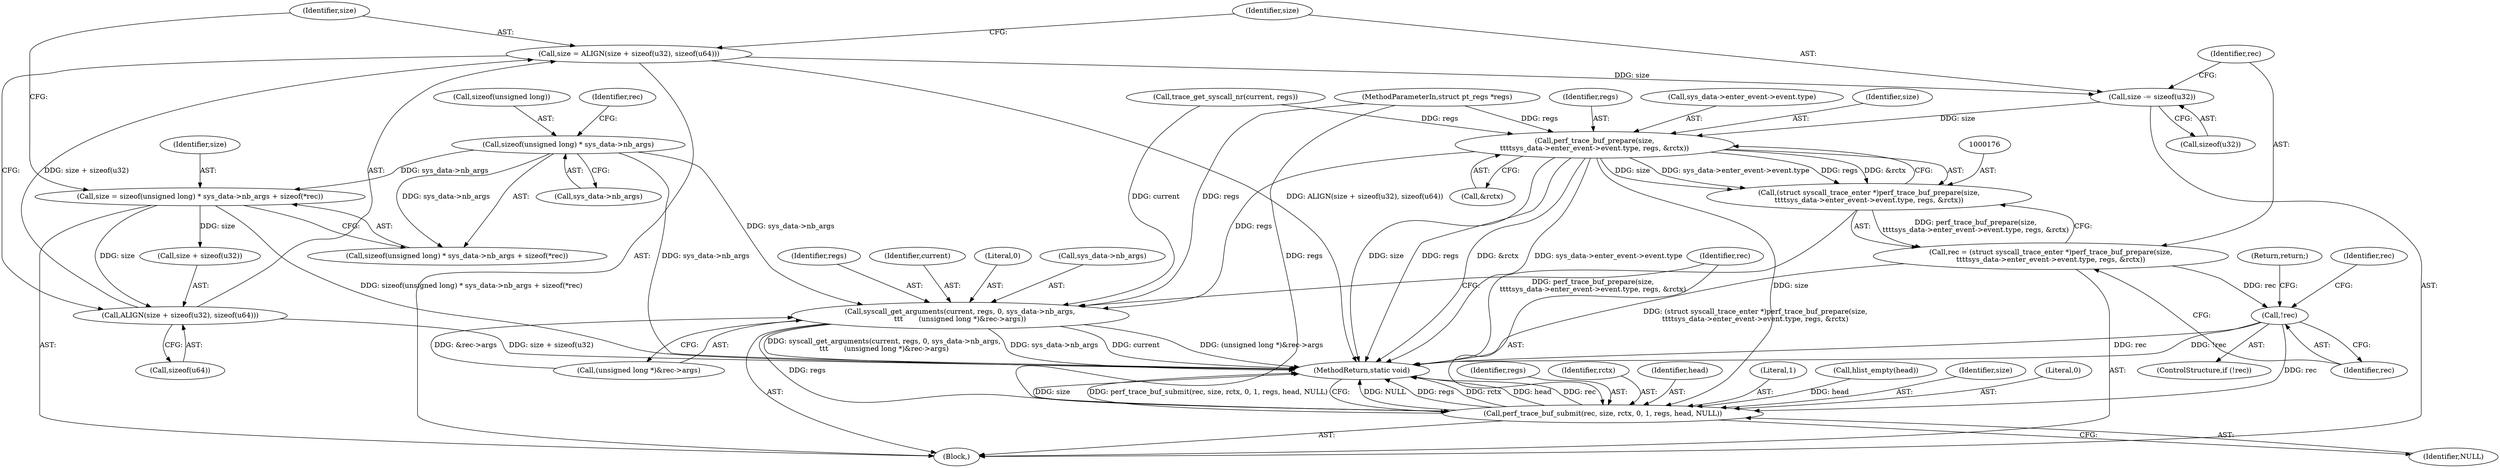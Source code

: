 digraph "0_linux_086ba77a6db00ed858ff07451bedee197df868c9_1@API" {
"1000169" [label="(Call,size -= sizeof(u32))"];
"1000160" [label="(Call,size = ALIGN(size + sizeof(u32), sizeof(u64)))"];
"1000162" [label="(Call,ALIGN(size + sizeof(u32), sizeof(u64)))"];
"1000148" [label="(Call,size = sizeof(unsigned long) * sys_data->nb_args + sizeof(*rec))"];
"1000151" [label="(Call,sizeof(unsigned long) * sys_data->nb_args)"];
"1000177" [label="(Call,perf_trace_buf_prepare(size,\n\t\t\t\tsys_data->enter_event->event.type, regs, &rctx))"];
"1000175" [label="(Call,(struct syscall_trace_enter *)perf_trace_buf_prepare(size,\n\t\t\t\tsys_data->enter_event->event.type, regs, &rctx))"];
"1000173" [label="(Call,rec = (struct syscall_trace_enter *)perf_trace_buf_prepare(size,\n\t\t\t\tsys_data->enter_event->event.type, regs, &rctx))"];
"1000190" [label="(Call,!rec)"];
"1000211" [label="(Call,perf_trace_buf_submit(rec, size, rctx, 0, 1, regs, head, NULL))"];
"1000198" [label="(Call,syscall_get_arguments(current, regs, 0, sys_data->nb_args,\n\t\t\t       (unsigned long *)&rec->args))"];
"1000217" [label="(Identifier,regs)"];
"1000198" [label="(Call,syscall_get_arguments(current, regs, 0, sys_data->nb_args,\n\t\t\t       (unsigned long *)&rec->args))"];
"1000170" [label="(Identifier,size)"];
"1000174" [label="(Identifier,rec)"];
"1000169" [label="(Call,size -= sizeof(u32))"];
"1000149" [label="(Identifier,size)"];
"1000159" [label="(Identifier,rec)"];
"1000214" [label="(Identifier,rctx)"];
"1000220" [label="(MethodReturn,static void)"];
"1000186" [label="(Identifier,regs)"];
"1000162" [label="(Call,ALIGN(size + sizeof(u32), sizeof(u64)))"];
"1000103" [label="(MethodParameterIn,struct pt_regs *regs)"];
"1000218" [label="(Identifier,head)"];
"1000205" [label="(Call,(unsigned long *)&rec->args)"];
"1000195" [label="(Identifier,rec)"];
"1000212" [label="(Identifier,rec)"];
"1000200" [label="(Identifier,regs)"];
"1000161" [label="(Identifier,size)"];
"1000167" [label="(Call,sizeof(u64))"];
"1000199" [label="(Identifier,current)"];
"1000179" [label="(Call,sys_data->enter_event->event.type)"];
"1000114" [label="(Call,trace_get_syscall_nr(current, regs))"];
"1000150" [label="(Call,sizeof(unsigned long) * sys_data->nb_args + sizeof(*rec))"];
"1000175" [label="(Call,(struct syscall_trace_enter *)perf_trace_buf_prepare(size,\n\t\t\t\tsys_data->enter_event->event.type, regs, &rctx))"];
"1000191" [label="(Identifier,rec)"];
"1000154" [label="(Call,sys_data->nb_args)"];
"1000160" [label="(Call,size = ALIGN(size + sizeof(u32), sizeof(u64)))"];
"1000219" [label="(Identifier,NULL)"];
"1000163" [label="(Call,size + sizeof(u32))"];
"1000216" [label="(Literal,1)"];
"1000145" [label="(Call,hlist_empty(head))"];
"1000211" [label="(Call,perf_trace_buf_submit(rec, size, rctx, 0, 1, regs, head, NULL))"];
"1000189" [label="(ControlStructure,if (!rec))"];
"1000152" [label="(Call,sizeof(unsigned long))"];
"1000213" [label="(Identifier,size)"];
"1000105" [label="(Block,)"];
"1000148" [label="(Call,size = sizeof(unsigned long) * sys_data->nb_args + sizeof(*rec))"];
"1000171" [label="(Call,sizeof(u32))"];
"1000187" [label="(Call,&rctx)"];
"1000178" [label="(Identifier,size)"];
"1000151" [label="(Call,sizeof(unsigned long) * sys_data->nb_args)"];
"1000192" [label="(Return,return;)"];
"1000215" [label="(Literal,0)"];
"1000173" [label="(Call,rec = (struct syscall_trace_enter *)perf_trace_buf_prepare(size,\n\t\t\t\tsys_data->enter_event->event.type, regs, &rctx))"];
"1000190" [label="(Call,!rec)"];
"1000201" [label="(Literal,0)"];
"1000202" [label="(Call,sys_data->nb_args)"];
"1000177" [label="(Call,perf_trace_buf_prepare(size,\n\t\t\t\tsys_data->enter_event->event.type, regs, &rctx))"];
"1000169" -> "1000105"  [label="AST: "];
"1000169" -> "1000171"  [label="CFG: "];
"1000170" -> "1000169"  [label="AST: "];
"1000171" -> "1000169"  [label="AST: "];
"1000174" -> "1000169"  [label="CFG: "];
"1000160" -> "1000169"  [label="DDG: size"];
"1000169" -> "1000177"  [label="DDG: size"];
"1000160" -> "1000105"  [label="AST: "];
"1000160" -> "1000162"  [label="CFG: "];
"1000161" -> "1000160"  [label="AST: "];
"1000162" -> "1000160"  [label="AST: "];
"1000170" -> "1000160"  [label="CFG: "];
"1000160" -> "1000220"  [label="DDG: ALIGN(size + sizeof(u32), sizeof(u64))"];
"1000162" -> "1000160"  [label="DDG: size + sizeof(u32)"];
"1000162" -> "1000167"  [label="CFG: "];
"1000163" -> "1000162"  [label="AST: "];
"1000167" -> "1000162"  [label="AST: "];
"1000162" -> "1000220"  [label="DDG: size + sizeof(u32)"];
"1000148" -> "1000162"  [label="DDG: size"];
"1000148" -> "1000105"  [label="AST: "];
"1000148" -> "1000150"  [label="CFG: "];
"1000149" -> "1000148"  [label="AST: "];
"1000150" -> "1000148"  [label="AST: "];
"1000161" -> "1000148"  [label="CFG: "];
"1000148" -> "1000220"  [label="DDG: sizeof(unsigned long) * sys_data->nb_args + sizeof(*rec)"];
"1000151" -> "1000148"  [label="DDG: sys_data->nb_args"];
"1000148" -> "1000163"  [label="DDG: size"];
"1000151" -> "1000150"  [label="AST: "];
"1000151" -> "1000154"  [label="CFG: "];
"1000152" -> "1000151"  [label="AST: "];
"1000154" -> "1000151"  [label="AST: "];
"1000159" -> "1000151"  [label="CFG: "];
"1000151" -> "1000220"  [label="DDG: sys_data->nb_args"];
"1000151" -> "1000150"  [label="DDG: sys_data->nb_args"];
"1000151" -> "1000198"  [label="DDG: sys_data->nb_args"];
"1000177" -> "1000175"  [label="AST: "];
"1000177" -> "1000187"  [label="CFG: "];
"1000178" -> "1000177"  [label="AST: "];
"1000179" -> "1000177"  [label="AST: "];
"1000186" -> "1000177"  [label="AST: "];
"1000187" -> "1000177"  [label="AST: "];
"1000175" -> "1000177"  [label="CFG: "];
"1000177" -> "1000220"  [label="DDG: size"];
"1000177" -> "1000220"  [label="DDG: regs"];
"1000177" -> "1000220"  [label="DDG: &rctx"];
"1000177" -> "1000220"  [label="DDG: sys_data->enter_event->event.type"];
"1000177" -> "1000175"  [label="DDG: size"];
"1000177" -> "1000175"  [label="DDG: sys_data->enter_event->event.type"];
"1000177" -> "1000175"  [label="DDG: regs"];
"1000177" -> "1000175"  [label="DDG: &rctx"];
"1000114" -> "1000177"  [label="DDG: regs"];
"1000103" -> "1000177"  [label="DDG: regs"];
"1000177" -> "1000198"  [label="DDG: regs"];
"1000177" -> "1000211"  [label="DDG: size"];
"1000175" -> "1000173"  [label="AST: "];
"1000176" -> "1000175"  [label="AST: "];
"1000173" -> "1000175"  [label="CFG: "];
"1000175" -> "1000220"  [label="DDG: perf_trace_buf_prepare(size,\n\t\t\t\tsys_data->enter_event->event.type, regs, &rctx)"];
"1000175" -> "1000173"  [label="DDG: perf_trace_buf_prepare(size,\n\t\t\t\tsys_data->enter_event->event.type, regs, &rctx)"];
"1000173" -> "1000105"  [label="AST: "];
"1000174" -> "1000173"  [label="AST: "];
"1000191" -> "1000173"  [label="CFG: "];
"1000173" -> "1000220"  [label="DDG: (struct syscall_trace_enter *)perf_trace_buf_prepare(size,\n\t\t\t\tsys_data->enter_event->event.type, regs, &rctx)"];
"1000173" -> "1000190"  [label="DDG: rec"];
"1000190" -> "1000189"  [label="AST: "];
"1000190" -> "1000191"  [label="CFG: "];
"1000191" -> "1000190"  [label="AST: "];
"1000192" -> "1000190"  [label="CFG: "];
"1000195" -> "1000190"  [label="CFG: "];
"1000190" -> "1000220"  [label="DDG: !rec"];
"1000190" -> "1000220"  [label="DDG: rec"];
"1000190" -> "1000211"  [label="DDG: rec"];
"1000211" -> "1000105"  [label="AST: "];
"1000211" -> "1000219"  [label="CFG: "];
"1000212" -> "1000211"  [label="AST: "];
"1000213" -> "1000211"  [label="AST: "];
"1000214" -> "1000211"  [label="AST: "];
"1000215" -> "1000211"  [label="AST: "];
"1000216" -> "1000211"  [label="AST: "];
"1000217" -> "1000211"  [label="AST: "];
"1000218" -> "1000211"  [label="AST: "];
"1000219" -> "1000211"  [label="AST: "];
"1000220" -> "1000211"  [label="CFG: "];
"1000211" -> "1000220"  [label="DDG: NULL"];
"1000211" -> "1000220"  [label="DDG: regs"];
"1000211" -> "1000220"  [label="DDG: rctx"];
"1000211" -> "1000220"  [label="DDG: head"];
"1000211" -> "1000220"  [label="DDG: rec"];
"1000211" -> "1000220"  [label="DDG: size"];
"1000211" -> "1000220"  [label="DDG: perf_trace_buf_submit(rec, size, rctx, 0, 1, regs, head, NULL)"];
"1000198" -> "1000211"  [label="DDG: regs"];
"1000103" -> "1000211"  [label="DDG: regs"];
"1000145" -> "1000211"  [label="DDG: head"];
"1000198" -> "1000105"  [label="AST: "];
"1000198" -> "1000205"  [label="CFG: "];
"1000199" -> "1000198"  [label="AST: "];
"1000200" -> "1000198"  [label="AST: "];
"1000201" -> "1000198"  [label="AST: "];
"1000202" -> "1000198"  [label="AST: "];
"1000205" -> "1000198"  [label="AST: "];
"1000212" -> "1000198"  [label="CFG: "];
"1000198" -> "1000220"  [label="DDG: current"];
"1000198" -> "1000220"  [label="DDG: (unsigned long *)&rec->args"];
"1000198" -> "1000220"  [label="DDG: syscall_get_arguments(current, regs, 0, sys_data->nb_args,\n\t\t\t       (unsigned long *)&rec->args)"];
"1000198" -> "1000220"  [label="DDG: sys_data->nb_args"];
"1000114" -> "1000198"  [label="DDG: current"];
"1000103" -> "1000198"  [label="DDG: regs"];
"1000205" -> "1000198"  [label="DDG: &rec->args"];
}
